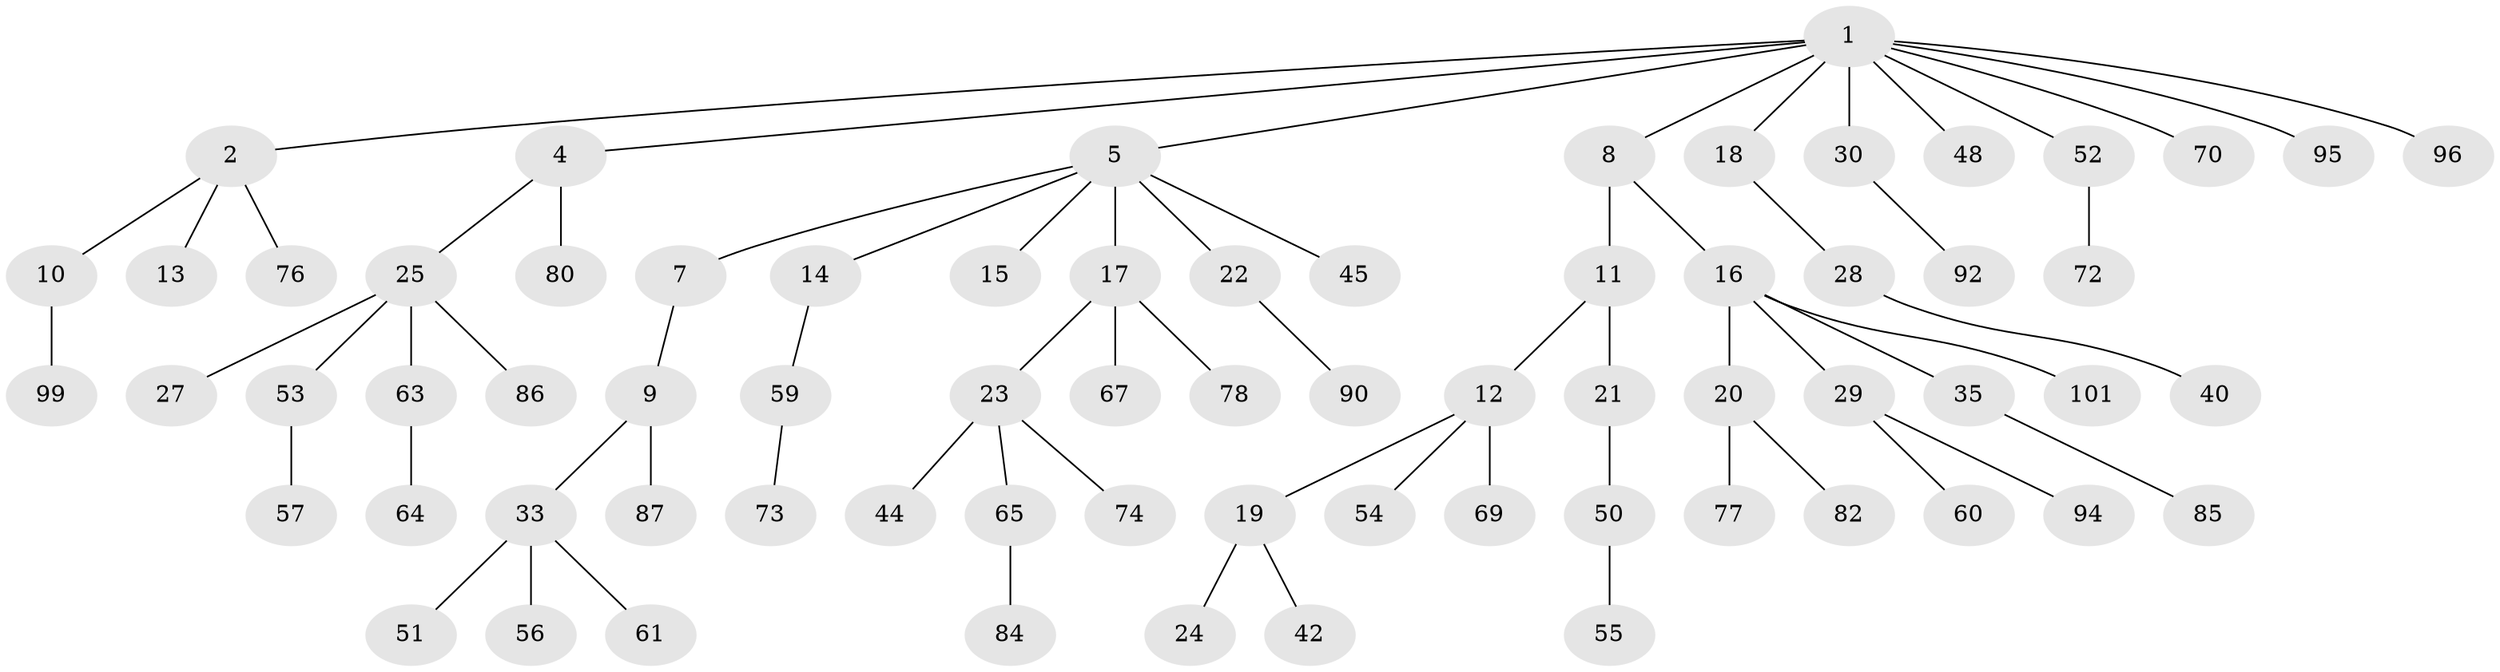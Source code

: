 // original degree distribution, {6: 0.009900990099009901, 5: 0.06930693069306931, 7: 0.009900990099009901, 3: 0.1188118811881188, 4: 0.039603960396039604, 2: 0.2376237623762376, 1: 0.5148514851485149}
// Generated by graph-tools (version 1.1) at 2025/11/02/27/25 16:11:26]
// undirected, 70 vertices, 69 edges
graph export_dot {
graph [start="1"]
  node [color=gray90,style=filled];
  1 [super="+3"];
  2 [super="+37"];
  4 [super="+36"];
  5 [super="+6"];
  7;
  8;
  9 [super="+38"];
  10 [super="+68"];
  11;
  12 [super="+97"];
  13;
  14;
  15 [super="+66"];
  16 [super="+34"];
  17 [super="+89"];
  18 [super="+41"];
  19 [super="+43"];
  20 [super="+58"];
  21;
  22 [super="+31"];
  23 [super="+32"];
  24;
  25 [super="+26"];
  27 [super="+39"];
  28 [super="+91"];
  29 [super="+46"];
  30 [super="+83"];
  33 [super="+79"];
  35 [super="+71"];
  40 [super="+47"];
  42;
  44;
  45 [super="+49"];
  48;
  50;
  51;
  52 [super="+62"];
  53;
  54;
  55 [super="+93"];
  56 [super="+75"];
  57;
  59;
  60;
  61;
  63;
  64;
  65 [super="+88"];
  67 [super="+100"];
  69;
  70;
  72;
  73 [super="+81"];
  74;
  76;
  77;
  78;
  80;
  82;
  84;
  85;
  86;
  87;
  90 [super="+98"];
  92;
  94;
  95;
  96;
  99;
  101;
  1 -- 2;
  1 -- 4;
  1 -- 30;
  1 -- 48;
  1 -- 52;
  1 -- 96;
  1 -- 18;
  1 -- 5;
  1 -- 70;
  1 -- 8;
  1 -- 95;
  2 -- 10;
  2 -- 13;
  2 -- 76;
  4 -- 25;
  4 -- 80;
  5 -- 7;
  5 -- 45;
  5 -- 17;
  5 -- 22;
  5 -- 14;
  5 -- 15;
  7 -- 9;
  8 -- 11;
  8 -- 16;
  9 -- 33;
  9 -- 87;
  10 -- 99;
  11 -- 12;
  11 -- 21;
  12 -- 19;
  12 -- 54;
  12 -- 69;
  14 -- 59;
  16 -- 20;
  16 -- 29;
  16 -- 101;
  16 -- 35;
  17 -- 23;
  17 -- 67;
  17 -- 78;
  18 -- 28;
  19 -- 24;
  19 -- 42;
  20 -- 77;
  20 -- 82;
  21 -- 50;
  22 -- 90;
  23 -- 74;
  23 -- 65;
  23 -- 44;
  25 -- 53;
  25 -- 63;
  25 -- 86;
  25 -- 27;
  28 -- 40;
  29 -- 60;
  29 -- 94;
  30 -- 92;
  33 -- 51;
  33 -- 56;
  33 -- 61;
  35 -- 85;
  50 -- 55;
  52 -- 72;
  53 -- 57;
  59 -- 73;
  63 -- 64;
  65 -- 84;
}
